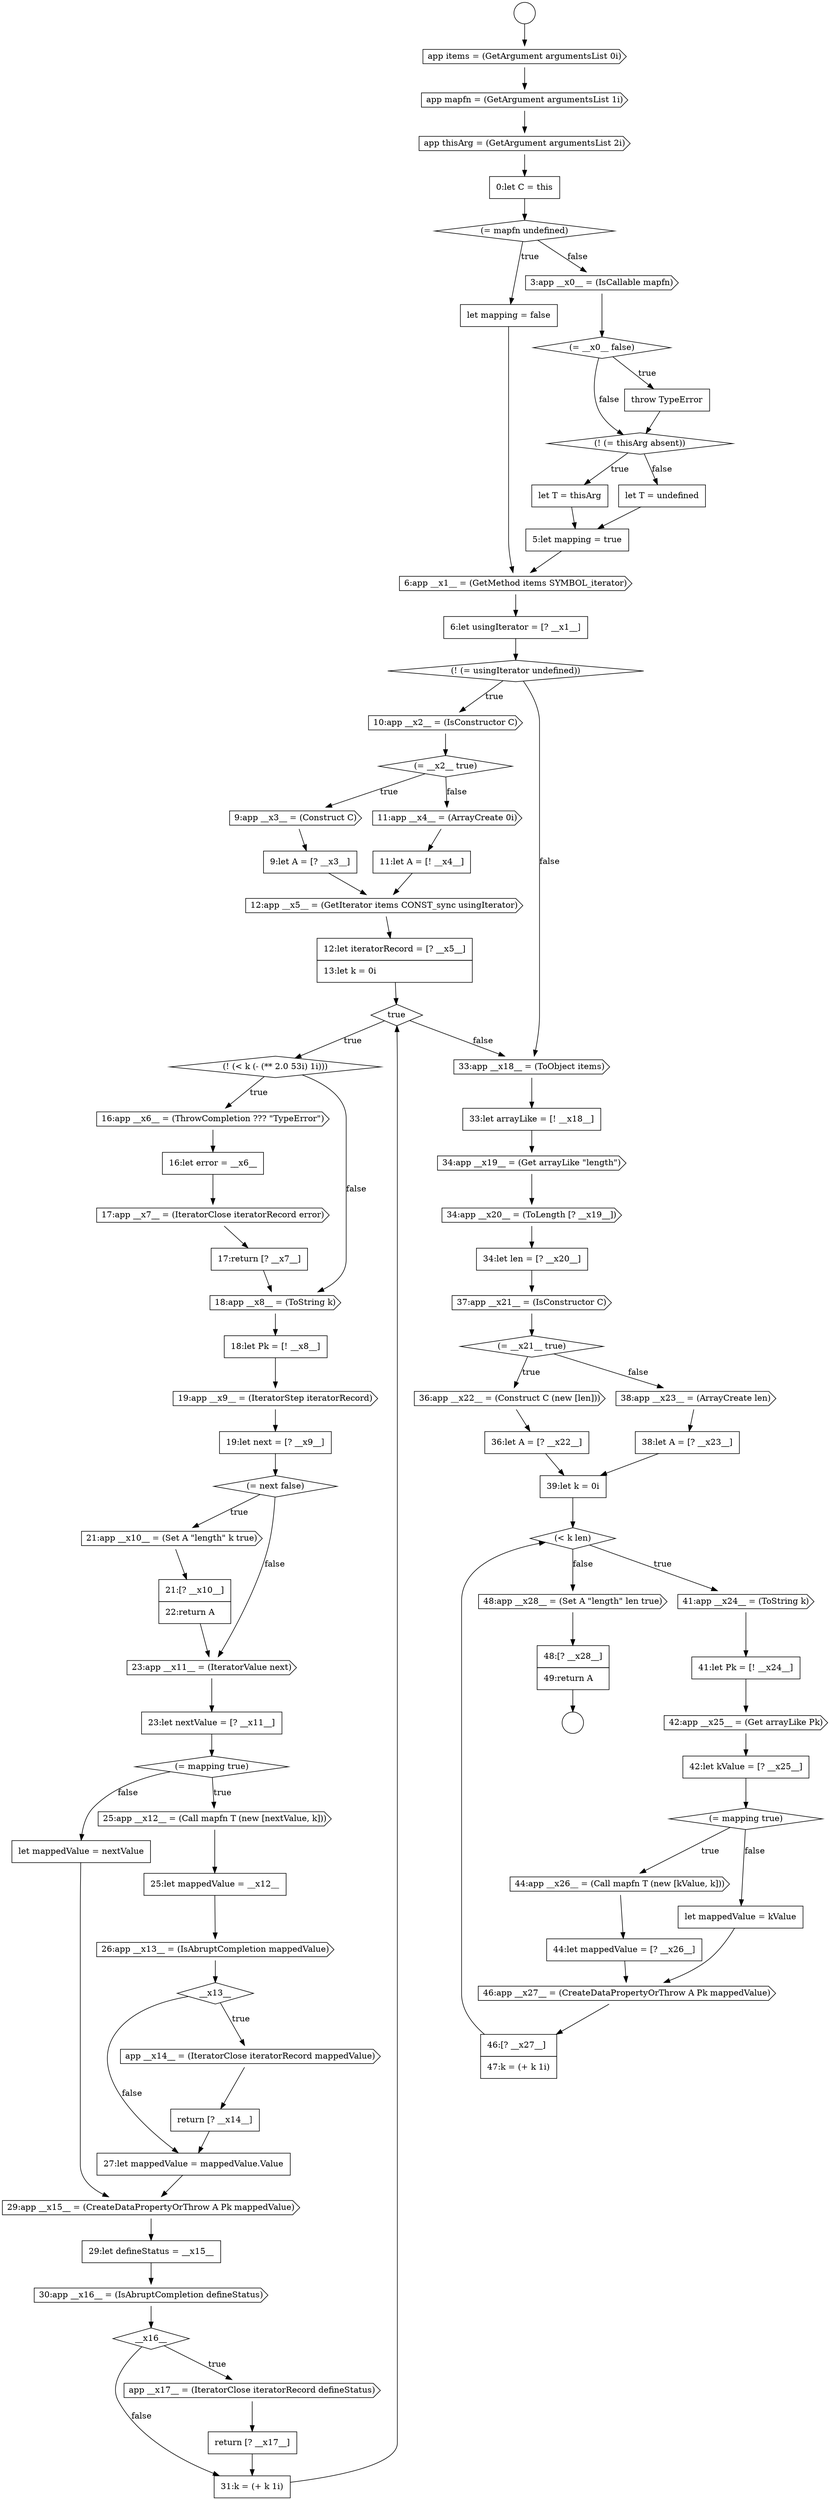 digraph {
  node14376 [shape=none, margin=0, label=<<font color="black">
    <table border="0" cellborder="1" cellspacing="0" cellpadding="10">
      <tr><td align="left">throw TypeError</td></tr>
    </table>
  </font>> color="black" fillcolor="white" style=filled]
  node14384 [shape=cds, label=<<font color="black">10:app __x2__ = (IsConstructor C)</font>> color="black" fillcolor="white" style=filled]
  node14402 [shape=diamond, label=<<font color="black">(= next false)</font>> color="black" fillcolor="white" style=filled]
  node14367 [shape=circle label=" " color="black" fillcolor="white" style=filled]
  node14404 [shape=none, margin=0, label=<<font color="black">
    <table border="0" cellborder="1" cellspacing="0" cellpadding="10">
      <tr><td align="left">21:[? __x10__]</td></tr>
      <tr><td align="left">22:return A</td></tr>
    </table>
  </font>> color="black" fillcolor="white" style=filled]
  node14419 [shape=diamond, label=<<font color="black">__x16__</font>> color="black" fillcolor="white" style=filled]
  node14399 [shape=none, margin=0, label=<<font color="black">
    <table border="0" cellborder="1" cellspacing="0" cellpadding="10">
      <tr><td align="left">18:let Pk = [! __x8__]</td></tr>
    </table>
  </font>> color="black" fillcolor="white" style=filled]
  node14414 [shape=none, margin=0, label=<<font color="black">
    <table border="0" cellborder="1" cellspacing="0" cellpadding="10">
      <tr><td align="left">27:let mappedValue = mappedValue.Value</td></tr>
    </table>
  </font>> color="black" fillcolor="white" style=filled]
  node14377 [shape=diamond, label=<<font color="black">(! (= thisArg absent))</font>> color="black" fillcolor="white" style=filled]
  node14446 [shape=cds, label=<<font color="black">48:app __x28__ = (Set A &quot;length&quot; len true)</font>> color="black" fillcolor="white" style=filled]
  node14409 [shape=none, margin=0, label=<<font color="black">
    <table border="0" cellborder="1" cellspacing="0" cellpadding="10">
      <tr><td align="left">25:let mappedValue = __x12__</td></tr>
    </table>
  </font>> color="black" fillcolor="white" style=filled]
  node14431 [shape=none, margin=0, label=<<font color="black">
    <table border="0" cellborder="1" cellspacing="0" cellpadding="10">
      <tr><td align="left">36:let A = [? __x22__]</td></tr>
    </table>
  </font>> color="black" fillcolor="white" style=filled]
  node14441 [shape=cds, label=<<font color="black">44:app __x26__ = (Call mapfn T (new [kValue, k]))</font>> color="black" fillcolor="white" style=filled]
  node14382 [shape=none, margin=0, label=<<font color="black">
    <table border="0" cellborder="1" cellspacing="0" cellpadding="10">
      <tr><td align="left">6:let usingIterator = [? __x1__]</td></tr>
    </table>
  </font>> color="black" fillcolor="white" style=filled]
  node14436 [shape=cds, label=<<font color="black">41:app __x24__ = (ToString k)</font>> color="black" fillcolor="white" style=filled]
  node14396 [shape=cds, label=<<font color="black">17:app __x7__ = (IteratorClose iteratorRecord error)</font>> color="black" fillcolor="white" style=filled]
  node14440 [shape=diamond, label=<<font color="black">(= mapping true)</font>> color="black" fillcolor="white" style=filled]
  node14391 [shape=none, margin=0, label=<<font color="black">
    <table border="0" cellborder="1" cellspacing="0" cellpadding="10">
      <tr><td align="left">12:let iteratorRecord = [? __x5__]</td></tr>
      <tr><td align="left">13:let k = 0i</td></tr>
    </table>
  </font>> color="black" fillcolor="white" style=filled]
  node14423 [shape=cds, label=<<font color="black">33:app __x18__ = (ToObject items)</font>> color="black" fillcolor="white" style=filled]
  node14408 [shape=cds, label=<<font color="black">25:app __x12__ = (Call mapfn T (new [nextValue, k]))</font>> color="black" fillcolor="white" style=filled]
  node14387 [shape=none, margin=0, label=<<font color="black">
    <table border="0" cellborder="1" cellspacing="0" cellpadding="10">
      <tr><td align="left">9:let A = [? __x3__]</td></tr>
    </table>
  </font>> color="black" fillcolor="white" style=filled]
  node14372 [shape=diamond, label=<<font color="black">(= mapfn undefined)</font>> color="black" fillcolor="white" style=filled]
  node14410 [shape=cds, label=<<font color="black">26:app __x13__ = (IsAbruptCompletion mappedValue)</font>> color="black" fillcolor="white" style=filled]
  node14445 [shape=none, margin=0, label=<<font color="black">
    <table border="0" cellborder="1" cellspacing="0" cellpadding="10">
      <tr><td align="left">46:[? __x27__]</td></tr>
      <tr><td align="left">47:k = (+ k 1i)</td></tr>
    </table>
  </font>> color="black" fillcolor="white" style=filled]
  node14420 [shape=cds, label=<<font color="black">app __x17__ = (IteratorClose iteratorRecord defineStatus)</font>> color="black" fillcolor="white" style=filled]
  node14401 [shape=none, margin=0, label=<<font color="black">
    <table border="0" cellborder="1" cellspacing="0" cellpadding="10">
      <tr><td align="left">19:let next = [? __x9__]</td></tr>
    </table>
  </font>> color="black" fillcolor="white" style=filled]
  node14430 [shape=cds, label=<<font color="black">36:app __x22__ = (Construct C (new [len]))</font>> color="black" fillcolor="white" style=filled]
  node14395 [shape=none, margin=0, label=<<font color="black">
    <table border="0" cellborder="1" cellspacing="0" cellpadding="10">
      <tr><td align="left">16:let error = __x6__</td></tr>
    </table>
  </font>> color="black" fillcolor="white" style=filled]
  node14380 [shape=none, margin=0, label=<<font color="black">
    <table border="0" cellborder="1" cellspacing="0" cellpadding="10">
      <tr><td align="left">5:let mapping = true</td></tr>
    </table>
  </font>> color="black" fillcolor="white" style=filled]
  node14398 [shape=cds, label=<<font color="black">18:app __x8__ = (ToString k)</font>> color="black" fillcolor="white" style=filled]
  node14381 [shape=cds, label=<<font color="black">6:app __x1__ = (GetMethod items SYMBOL_iterator)</font>> color="black" fillcolor="white" style=filled]
  node14413 [shape=none, margin=0, label=<<font color="black">
    <table border="0" cellborder="1" cellspacing="0" cellpadding="10">
      <tr><td align="left">return [? __x14__]</td></tr>
    </table>
  </font>> color="black" fillcolor="white" style=filled]
  node14366 [shape=circle label=" " color="black" fillcolor="white" style=filled]
  node14405 [shape=cds, label=<<font color="black">23:app __x11__ = (IteratorValue next)</font>> color="black" fillcolor="white" style=filled]
  node14437 [shape=none, margin=0, label=<<font color="black">
    <table border="0" cellborder="1" cellspacing="0" cellpadding="10">
      <tr><td align="left">41:let Pk = [! __x24__]</td></tr>
    </table>
  </font>> color="black" fillcolor="white" style=filled]
  node14428 [shape=cds, label=<<font color="black">37:app __x21__ = (IsConstructor C)</font>> color="black" fillcolor="white" style=filled]
  node14369 [shape=cds, label=<<font color="black">app mapfn = (GetArgument argumentsList 1i)</font>> color="black" fillcolor="white" style=filled]
  node14392 [shape=diamond, label=<<font color="black">true</font>> color="black" fillcolor="white" style=filled]
  node14424 [shape=none, margin=0, label=<<font color="black">
    <table border="0" cellborder="1" cellspacing="0" cellpadding="10">
      <tr><td align="left">33:let arrayLike = [! __x18__]</td></tr>
    </table>
  </font>> color="black" fillcolor="white" style=filled]
  node14433 [shape=none, margin=0, label=<<font color="black">
    <table border="0" cellborder="1" cellspacing="0" cellpadding="10">
      <tr><td align="left">38:let A = [? __x23__]</td></tr>
    </table>
  </font>> color="black" fillcolor="white" style=filled]
  node14388 [shape=cds, label=<<font color="black">11:app __x4__ = (ArrayCreate 0i)</font>> color="black" fillcolor="white" style=filled]
  node14373 [shape=none, margin=0, label=<<font color="black">
    <table border="0" cellborder="1" cellspacing="0" cellpadding="10">
      <tr><td align="left">let mapping = false</td></tr>
    </table>
  </font>> color="black" fillcolor="white" style=filled]
  node14434 [shape=none, margin=0, label=<<font color="black">
    <table border="0" cellborder="1" cellspacing="0" cellpadding="10">
      <tr><td align="left">39:let k = 0i</td></tr>
    </table>
  </font>> color="black" fillcolor="white" style=filled]
  node14394 [shape=cds, label=<<font color="black">16:app __x6__ = (ThrowCompletion ??? &quot;TypeError&quot;)</font>> color="black" fillcolor="white" style=filled]
  node14429 [shape=diamond, label=<<font color="black">(= __x21__ true)</font>> color="black" fillcolor="white" style=filled]
  node14397 [shape=none, margin=0, label=<<font color="black">
    <table border="0" cellborder="1" cellspacing="0" cellpadding="10">
      <tr><td align="left">17:return [? __x7__]</td></tr>
    </table>
  </font>> color="black" fillcolor="white" style=filled]
  node14416 [shape=cds, label=<<font color="black">29:app __x15__ = (CreateDataPropertyOrThrow A Pk mappedValue)</font>> color="black" fillcolor="white" style=filled]
  node14379 [shape=none, margin=0, label=<<font color="black">
    <table border="0" cellborder="1" cellspacing="0" cellpadding="10">
      <tr><td align="left">let T = undefined</td></tr>
    </table>
  </font>> color="black" fillcolor="white" style=filled]
  node14370 [shape=cds, label=<<font color="black">app thisArg = (GetArgument argumentsList 2i)</font>> color="black" fillcolor="white" style=filled]
  node14412 [shape=cds, label=<<font color="black">app __x14__ = (IteratorClose iteratorRecord mappedValue)</font>> color="black" fillcolor="white" style=filled]
  node14427 [shape=none, margin=0, label=<<font color="black">
    <table border="0" cellborder="1" cellspacing="0" cellpadding="10">
      <tr><td align="left">34:let len = [? __x20__]</td></tr>
    </table>
  </font>> color="black" fillcolor="white" style=filled]
  node14406 [shape=none, margin=0, label=<<font color="black">
    <table border="0" cellborder="1" cellspacing="0" cellpadding="10">
      <tr><td align="left">23:let nextValue = [? __x11__]</td></tr>
    </table>
  </font>> color="black" fillcolor="white" style=filled]
  node14438 [shape=cds, label=<<font color="black">42:app __x25__ = (Get arrayLike Pk)</font>> color="black" fillcolor="white" style=filled]
  node14385 [shape=diamond, label=<<font color="black">(= __x2__ true)</font>> color="black" fillcolor="white" style=filled]
  node14417 [shape=none, margin=0, label=<<font color="black">
    <table border="0" cellborder="1" cellspacing="0" cellpadding="10">
      <tr><td align="left">29:let defineStatus = __x15__</td></tr>
    </table>
  </font>> color="black" fillcolor="white" style=filled]
  node14374 [shape=cds, label=<<font color="black">3:app __x0__ = (IsCallable mapfn)</font>> color="black" fillcolor="white" style=filled]
  node14444 [shape=cds, label=<<font color="black">46:app __x27__ = (CreateDataPropertyOrThrow A Pk mappedValue)</font>> color="black" fillcolor="white" style=filled]
  node14389 [shape=none, margin=0, label=<<font color="black">
    <table border="0" cellborder="1" cellspacing="0" cellpadding="10">
      <tr><td align="left">11:let A = [! __x4__]</td></tr>
    </table>
  </font>> color="black" fillcolor="white" style=filled]
  node14421 [shape=none, margin=0, label=<<font color="black">
    <table border="0" cellborder="1" cellspacing="0" cellpadding="10">
      <tr><td align="left">return [? __x17__]</td></tr>
    </table>
  </font>> color="black" fillcolor="white" style=filled]
  node14378 [shape=none, margin=0, label=<<font color="black">
    <table border="0" cellborder="1" cellspacing="0" cellpadding="10">
      <tr><td align="left">let T = thisArg</td></tr>
    </table>
  </font>> color="black" fillcolor="white" style=filled]
  node14400 [shape=cds, label=<<font color="black">19:app __x9__ = (IteratorStep iteratorRecord)</font>> color="black" fillcolor="white" style=filled]
  node14383 [shape=diamond, label=<<font color="black">(! (= usingIterator undefined))</font>> color="black" fillcolor="white" style=filled]
  node14447 [shape=none, margin=0, label=<<font color="black">
    <table border="0" cellborder="1" cellspacing="0" cellpadding="10">
      <tr><td align="left">48:[? __x28__]</td></tr>
      <tr><td align="left">49:return A</td></tr>
    </table>
  </font>> color="black" fillcolor="white" style=filled]
  node14403 [shape=cds, label=<<font color="black">21:app __x10__ = (Set A &quot;length&quot; k true)</font>> color="black" fillcolor="white" style=filled]
  node14432 [shape=cds, label=<<font color="black">38:app __x23__ = (ArrayCreate len)</font>> color="black" fillcolor="white" style=filled]
  node14425 [shape=cds, label=<<font color="black">34:app __x19__ = (Get arrayLike &quot;length&quot;)</font>> color="black" fillcolor="white" style=filled]
  node14393 [shape=diamond, label=<<font color="black">(! (&lt; k (- (** 2.0 53i) 1i)))</font>> color="black" fillcolor="white" style=filled]
  node14368 [shape=cds, label=<<font color="black">app items = (GetArgument argumentsList 0i)</font>> color="black" fillcolor="white" style=filled]
  node14415 [shape=none, margin=0, label=<<font color="black">
    <table border="0" cellborder="1" cellspacing="0" cellpadding="10">
      <tr><td align="left">let mappedValue = nextValue</td></tr>
    </table>
  </font>> color="black" fillcolor="white" style=filled]
  node14418 [shape=cds, label=<<font color="black">30:app __x16__ = (IsAbruptCompletion defineStatus)</font>> color="black" fillcolor="white" style=filled]
  node14442 [shape=none, margin=0, label=<<font color="black">
    <table border="0" cellborder="1" cellspacing="0" cellpadding="10">
      <tr><td align="left">44:let mappedValue = [? __x26__]</td></tr>
    </table>
  </font>> color="black" fillcolor="white" style=filled]
  node14435 [shape=diamond, label=<<font color="black">(&lt; k len)</font>> color="black" fillcolor="white" style=filled]
  node14386 [shape=cds, label=<<font color="black">9:app __x3__ = (Construct C)</font>> color="black" fillcolor="white" style=filled]
  node14375 [shape=diamond, label=<<font color="black">(= __x0__ false)</font>> color="black" fillcolor="white" style=filled]
  node14411 [shape=diamond, label=<<font color="black">__x13__</font>> color="black" fillcolor="white" style=filled]
  node14422 [shape=none, margin=0, label=<<font color="black">
    <table border="0" cellborder="1" cellspacing="0" cellpadding="10">
      <tr><td align="left">31:k = (+ k 1i)</td></tr>
    </table>
  </font>> color="black" fillcolor="white" style=filled]
  node14439 [shape=none, margin=0, label=<<font color="black">
    <table border="0" cellborder="1" cellspacing="0" cellpadding="10">
      <tr><td align="left">42:let kValue = [? __x25__]</td></tr>
    </table>
  </font>> color="black" fillcolor="white" style=filled]
  node14390 [shape=cds, label=<<font color="black">12:app __x5__ = (GetIterator items CONST_sync usingIterator)</font>> color="black" fillcolor="white" style=filled]
  node14371 [shape=none, margin=0, label=<<font color="black">
    <table border="0" cellborder="1" cellspacing="0" cellpadding="10">
      <tr><td align="left">0:let C = this</td></tr>
    </table>
  </font>> color="black" fillcolor="white" style=filled]
  node14407 [shape=diamond, label=<<font color="black">(= mapping true)</font>> color="black" fillcolor="white" style=filled]
  node14443 [shape=none, margin=0, label=<<font color="black">
    <table border="0" cellborder="1" cellspacing="0" cellpadding="10">
      <tr><td align="left">let mappedValue = kValue</td></tr>
    </table>
  </font>> color="black" fillcolor="white" style=filled]
  node14426 [shape=cds, label=<<font color="black">34:app __x20__ = (ToLength [? __x19__])</font>> color="black" fillcolor="white" style=filled]
  node14382 -> node14383 [ color="black"]
  node14396 -> node14397 [ color="black"]
  node14410 -> node14411 [ color="black"]
  node14417 -> node14418 [ color="black"]
  node14412 -> node14413 [ color="black"]
  node14406 -> node14407 [ color="black"]
  node14434 -> node14435 [ color="black"]
  node14403 -> node14404 [ color="black"]
  node14374 -> node14375 [ color="black"]
  node14432 -> node14433 [ color="black"]
  node14373 -> node14381 [ color="black"]
  node14392 -> node14393 [label=<<font color="black">true</font>> color="black"]
  node14392 -> node14423 [label=<<font color="black">false</font>> color="black"]
  node14366 -> node14368 [ color="black"]
  node14388 -> node14389 [ color="black"]
  node14446 -> node14447 [ color="black"]
  node14440 -> node14441 [label=<<font color="black">true</font>> color="black"]
  node14440 -> node14443 [label=<<font color="black">false</font>> color="black"]
  node14400 -> node14401 [ color="black"]
  node14393 -> node14394 [label=<<font color="black">true</font>> color="black"]
  node14393 -> node14398 [label=<<font color="black">false</font>> color="black"]
  node14416 -> node14417 [ color="black"]
  node14419 -> node14420 [label=<<font color="black">true</font>> color="black"]
  node14419 -> node14422 [label=<<font color="black">false</font>> color="black"]
  node14437 -> node14438 [ color="black"]
  node14387 -> node14390 [ color="black"]
  node14371 -> node14372 [ color="black"]
  node14430 -> node14431 [ color="black"]
  node14409 -> node14410 [ color="black"]
  node14385 -> node14386 [label=<<font color="black">true</font>> color="black"]
  node14385 -> node14388 [label=<<font color="black">false</font>> color="black"]
  node14397 -> node14398 [ color="black"]
  node14399 -> node14400 [ color="black"]
  node14420 -> node14421 [ color="black"]
  node14395 -> node14396 [ color="black"]
  node14424 -> node14425 [ color="black"]
  node14427 -> node14428 [ color="black"]
  node14370 -> node14371 [ color="black"]
  node14411 -> node14412 [label=<<font color="black">true</font>> color="black"]
  node14411 -> node14414 [label=<<font color="black">false</font>> color="black"]
  node14372 -> node14373 [label=<<font color="black">true</font>> color="black"]
  node14372 -> node14374 [label=<<font color="black">false</font>> color="black"]
  node14413 -> node14414 [ color="black"]
  node14426 -> node14427 [ color="black"]
  node14431 -> node14434 [ color="black"]
  node14394 -> node14395 [ color="black"]
  node14376 -> node14377 [ color="black"]
  node14390 -> node14391 [ color="black"]
  node14428 -> node14429 [ color="black"]
  node14436 -> node14437 [ color="black"]
  node14429 -> node14430 [label=<<font color="black">true</font>> color="black"]
  node14429 -> node14432 [label=<<font color="black">false</font>> color="black"]
  node14389 -> node14390 [ color="black"]
  node14383 -> node14384 [label=<<font color="black">true</font>> color="black"]
  node14383 -> node14423 [label=<<font color="black">false</font>> color="black"]
  node14378 -> node14380 [ color="black"]
  node14401 -> node14402 [ color="black"]
  node14408 -> node14409 [ color="black"]
  node14425 -> node14426 [ color="black"]
  node14402 -> node14403 [label=<<font color="black">true</font>> color="black"]
  node14402 -> node14405 [label=<<font color="black">false</font>> color="black"]
  node14435 -> node14436 [label=<<font color="black">true</font>> color="black"]
  node14435 -> node14446 [label=<<font color="black">false</font>> color="black"]
  node14391 -> node14392 [ color="black"]
  node14422 -> node14392 [ color="black"]
  node14418 -> node14419 [ color="black"]
  node14447 -> node14367 [ color="black"]
  node14441 -> node14442 [ color="black"]
  node14381 -> node14382 [ color="black"]
  node14443 -> node14444 [ color="black"]
  node14380 -> node14381 [ color="black"]
  node14421 -> node14422 [ color="black"]
  node14379 -> node14380 [ color="black"]
  node14375 -> node14376 [label=<<font color="black">true</font>> color="black"]
  node14375 -> node14377 [label=<<font color="black">false</font>> color="black"]
  node14423 -> node14424 [ color="black"]
  node14404 -> node14405 [ color="black"]
  node14433 -> node14434 [ color="black"]
  node14398 -> node14399 [ color="black"]
  node14384 -> node14385 [ color="black"]
  node14386 -> node14387 [ color="black"]
  node14415 -> node14416 [ color="black"]
  node14407 -> node14408 [label=<<font color="black">true</font>> color="black"]
  node14407 -> node14415 [label=<<font color="black">false</font>> color="black"]
  node14368 -> node14369 [ color="black"]
  node14444 -> node14445 [ color="black"]
  node14445 -> node14435 [ color="black"]
  node14442 -> node14444 [ color="black"]
  node14438 -> node14439 [ color="black"]
  node14405 -> node14406 [ color="black"]
  node14414 -> node14416 [ color="black"]
  node14369 -> node14370 [ color="black"]
  node14439 -> node14440 [ color="black"]
  node14377 -> node14378 [label=<<font color="black">true</font>> color="black"]
  node14377 -> node14379 [label=<<font color="black">false</font>> color="black"]
}
